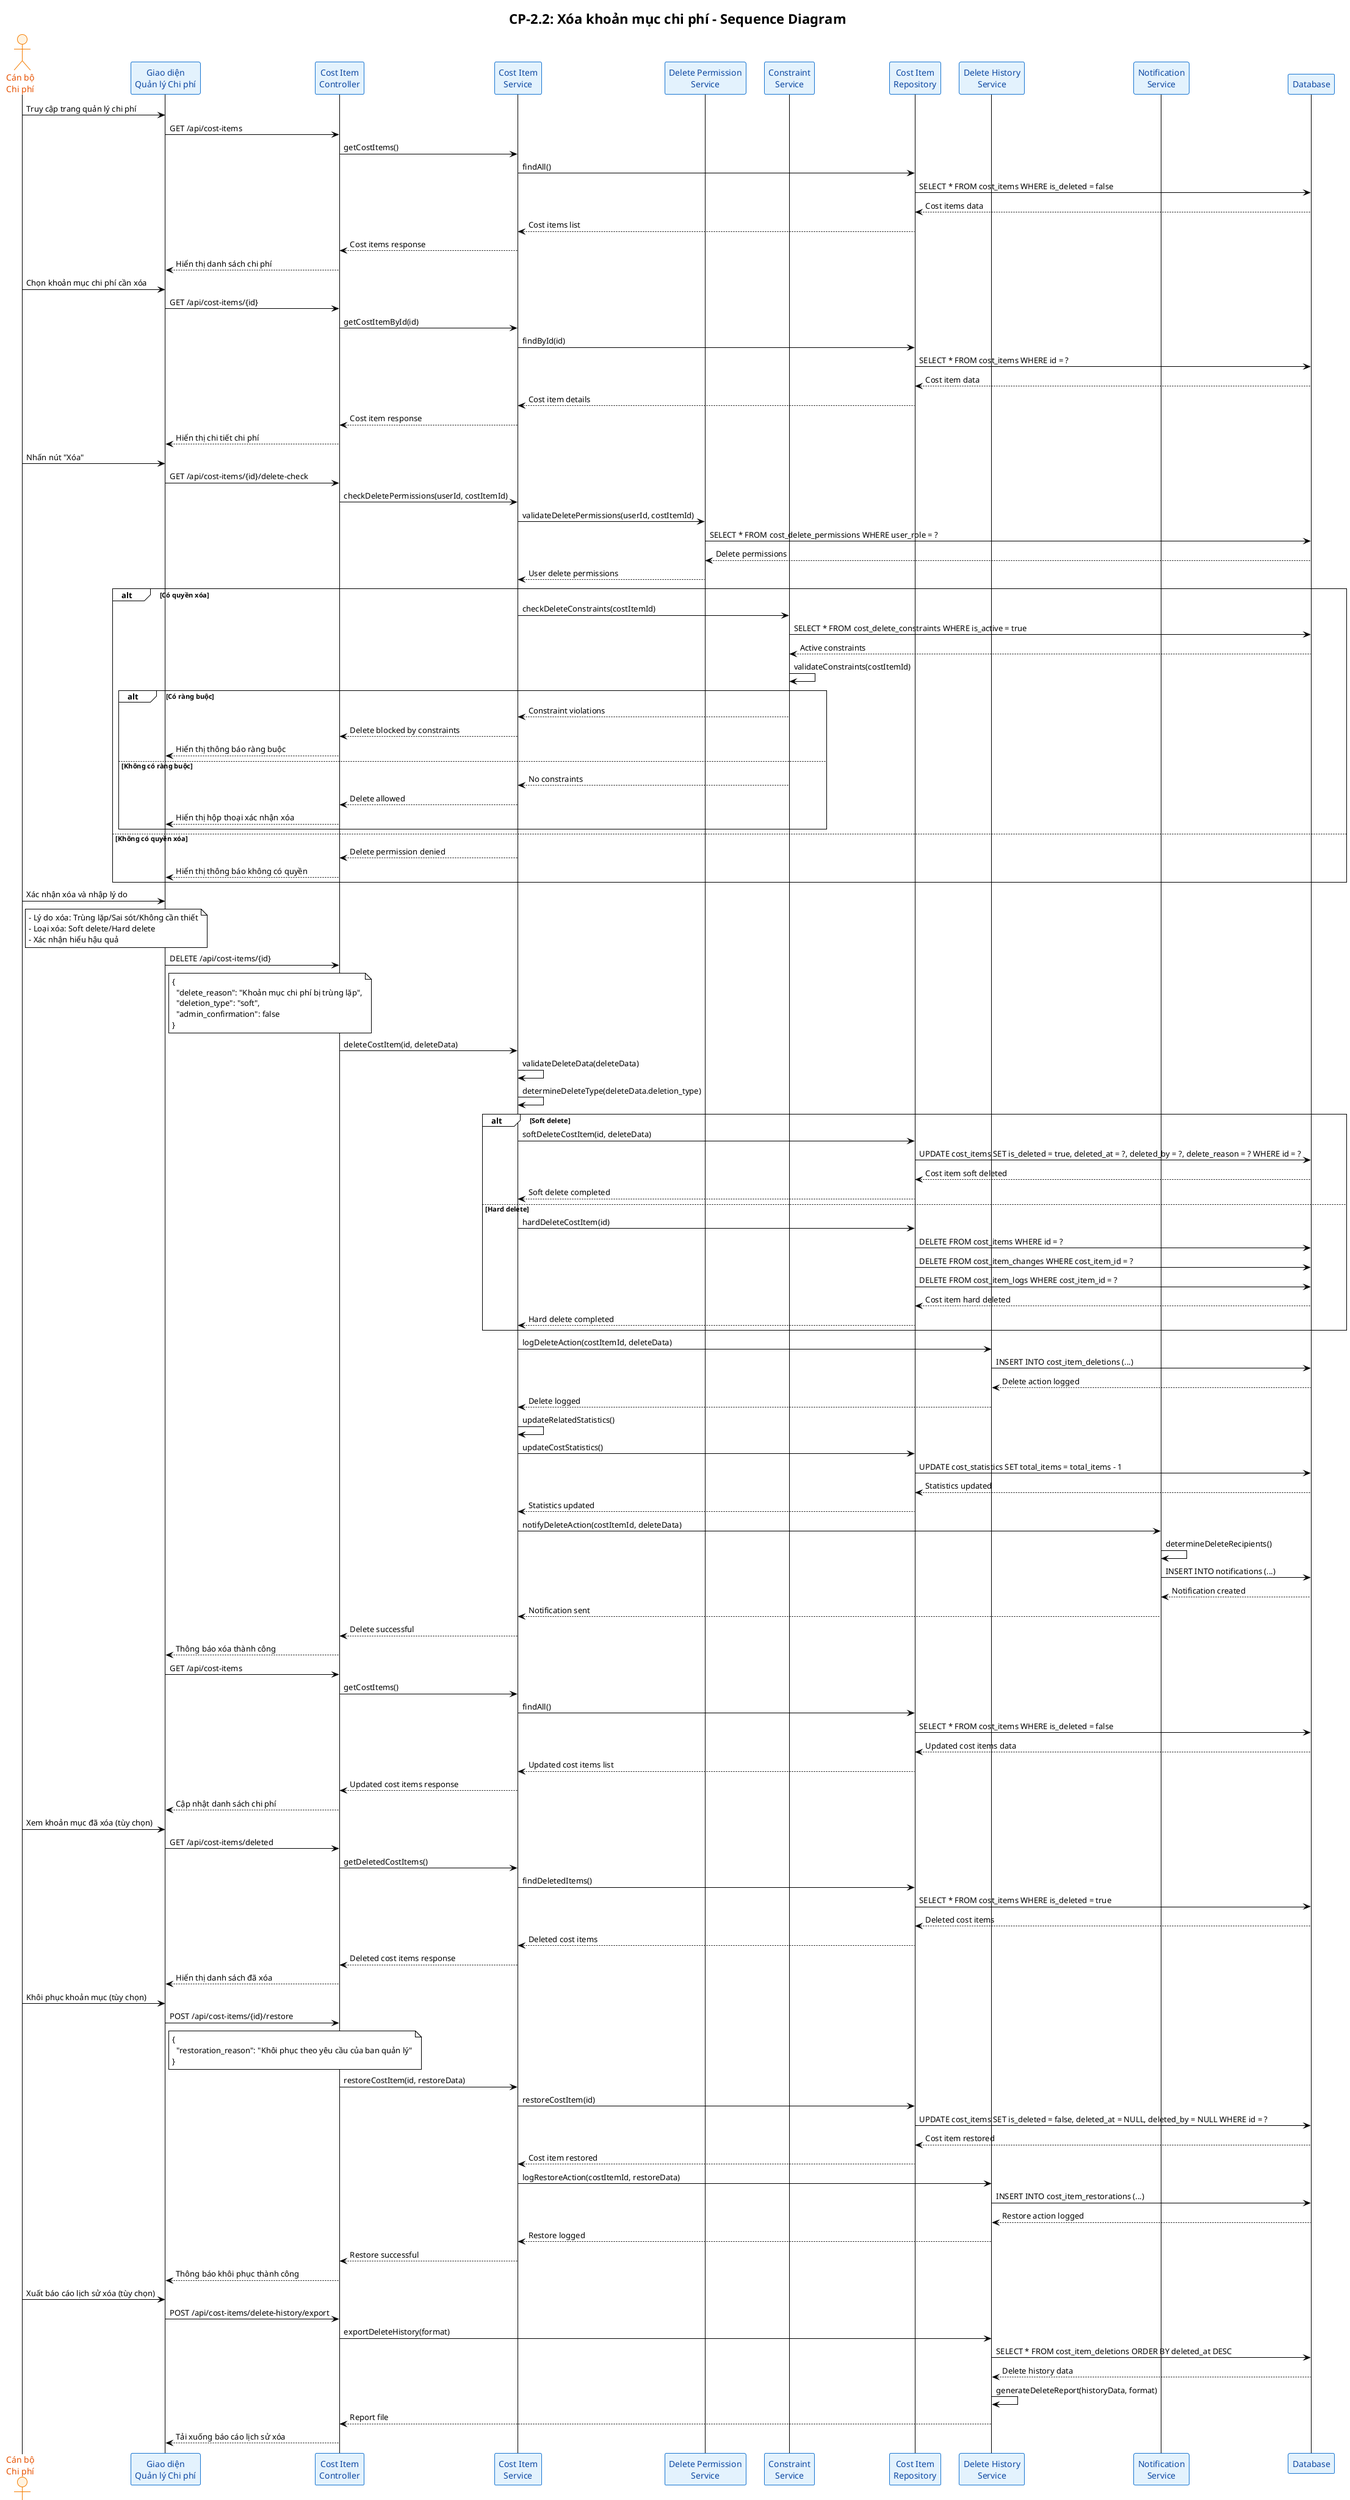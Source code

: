 @startuml CP-2.2 Sequence Diagram
!theme plain
skinparam backgroundColor #FFFFFF
skinparam participant {
  BackgroundColor #E3F2FD
  BorderColor #1976D2
  FontColor #0D47A1
}
skinparam actor {
  BackgroundColor #FFF3E0
  BorderColor #F57C00
  FontColor #E65100
}
skinparam database {
  BackgroundColor #F3E5F5
  BorderColor #7B1FA2
  FontColor #4A148C
}

title CP-2.2: Xóa khoản mục chi phí - Sequence Diagram

actor "Cán bộ\nChi phí" as User
participant "Giao diện\nQuản lý Chi phí" as UI
participant "Cost Item\nController" as Controller
participant "Cost Item\nService" as Service
participant "Delete Permission\nService" as PermissionService
participant "Constraint\nService" as ConstraintService
participant "Cost Item\nRepository" as Repository
participant "Delete History\nService" as HistoryService
participant "Notification\nService" as NotificationService
participant "Database" as DB

User -> UI: Truy cập trang quản lý chi phí
UI -> Controller: GET /api/cost-items
Controller -> Service: getCostItems()
Service -> Repository: findAll()
Repository -> DB: SELECT * FROM cost_items WHERE is_deleted = false
DB --> Repository: Cost items data
Repository --> Service: Cost items list
Service --> Controller: Cost items response
Controller --> UI: Hiển thị danh sách chi phí

User -> UI: Chọn khoản mục chi phí cần xóa
UI -> Controller: GET /api/cost-items/{id}
Controller -> Service: getCostItemById(id)
Service -> Repository: findById(id)
Repository -> DB: SELECT * FROM cost_items WHERE id = ?
DB --> Repository: Cost item data
Repository --> Service: Cost item details
Service --> Controller: Cost item response
Controller --> UI: Hiển thị chi tiết chi phí

User -> UI: Nhấn nút "Xóa"
UI -> Controller: GET /api/cost-items/{id}/delete-check
Controller -> Service: checkDeletePermissions(userId, costItemId)
Service -> PermissionService: validateDeletePermissions(userId, costItemId)
PermissionService -> DB: SELECT * FROM cost_delete_permissions WHERE user_role = ?
DB --> PermissionService: Delete permissions
PermissionService --> Service: User delete permissions

alt Có quyền xóa
  Service -> ConstraintService: checkDeleteConstraints(costItemId)
  ConstraintService -> DB: SELECT * FROM cost_delete_constraints WHERE is_active = true
  DB --> ConstraintService: Active constraints
  ConstraintService -> ConstraintService: validateConstraints(costItemId)
  
  alt Có ràng buộc
    ConstraintService --> Service: Constraint violations
    Service --> Controller: Delete blocked by constraints
    Controller --> UI: Hiển thị thông báo ràng buộc
  else Không có ràng buộc
    ConstraintService --> Service: No constraints
    Service --> Controller: Delete allowed
    Controller --> UI: Hiển thị hộp thoại xác nhận xóa
  end
  
else Không có quyền xóa
  Service --> Controller: Delete permission denied
  Controller --> UI: Hiển thị thông báo không có quyền
end

User -> UI: Xác nhận xóa và nhập lý do
note right of User
  - Lý do xóa: Trùng lặp/Sai sót/Không cần thiết
  - Loại xóa: Soft delete/Hard delete
  - Xác nhận hiểu hậu quả
end note

UI -> Controller: DELETE /api/cost-items/{id}
note right of UI
{
  "delete_reason": "Khoản mục chi phí bị trùng lặp",
  "deletion_type": "soft",
  "admin_confirmation": false
}
end note

Controller -> Service: deleteCostItem(id, deleteData)
Service -> Service: validateDeleteData(deleteData)
Service -> Service: determineDeleteType(deleteData.deletion_type)

alt Soft delete
  Service -> Repository: softDeleteCostItem(id, deleteData)
  Repository -> DB: UPDATE cost_items SET is_deleted = true, deleted_at = ?, deleted_by = ?, delete_reason = ? WHERE id = ?
  DB --> Repository: Cost item soft deleted
  Repository --> Service: Soft delete completed
  
else Hard delete
  Service -> Repository: hardDeleteCostItem(id)
  Repository -> DB: DELETE FROM cost_items WHERE id = ?
  Repository -> DB: DELETE FROM cost_item_changes WHERE cost_item_id = ?
  Repository -> DB: DELETE FROM cost_item_logs WHERE cost_item_id = ?
  DB --> Repository: Cost item hard deleted
  Repository --> Service: Hard delete completed
end

Service -> HistoryService: logDeleteAction(costItemId, deleteData)
HistoryService -> DB: INSERT INTO cost_item_deletions (...)
DB --> HistoryService: Delete action logged
HistoryService --> Service: Delete logged

Service -> Service: updateRelatedStatistics()
Service -> Repository: updateCostStatistics()
Repository -> DB: UPDATE cost_statistics SET total_items = total_items - 1
DB --> Repository: Statistics updated
Repository --> Service: Statistics updated

Service -> NotificationService: notifyDeleteAction(costItemId, deleteData)
NotificationService -> NotificationService: determineDeleteRecipients()
NotificationService -> DB: INSERT INTO notifications (...)
DB --> NotificationService: Notification created
NotificationService --> Service: Notification sent

Service --> Controller: Delete successful
Controller --> UI: Thông báo xóa thành công

UI -> Controller: GET /api/cost-items
Controller -> Service: getCostItems()
Service -> Repository: findAll()
Repository -> DB: SELECT * FROM cost_items WHERE is_deleted = false
DB --> Repository: Updated cost items data
Repository --> Service: Updated cost items list
Service --> Controller: Updated cost items response
Controller --> UI: Cập nhật danh sách chi phí

User -> UI: Xem khoản mục đã xóa (tùy chọn)
UI -> Controller: GET /api/cost-items/deleted
Controller -> Service: getDeletedCostItems()
Service -> Repository: findDeletedItems()
Repository -> DB: SELECT * FROM cost_items WHERE is_deleted = true
DB --> Repository: Deleted cost items
Repository --> Service: Deleted cost items
Service --> Controller: Deleted cost items response
Controller --> UI: Hiển thị danh sách đã xóa

User -> UI: Khôi phục khoản mục (tùy chọn)
UI -> Controller: POST /api/cost-items/{id}/restore
note right of UI
{
  "restoration_reason": "Khôi phục theo yêu cầu của ban quản lý"
}
end note

Controller -> Service: restoreCostItem(id, restoreData)
Service -> Repository: restoreCostItem(id)
Repository -> DB: UPDATE cost_items SET is_deleted = false, deleted_at = NULL, deleted_by = NULL WHERE id = ?
DB --> Repository: Cost item restored
Repository --> Service: Cost item restored

Service -> HistoryService: logRestoreAction(costItemId, restoreData)
HistoryService -> DB: INSERT INTO cost_item_restorations (...)
DB --> HistoryService: Restore action logged
HistoryService --> Service: Restore logged

Service --> Controller: Restore successful
Controller --> UI: Thông báo khôi phục thành công

User -> UI: Xuất báo cáo lịch sử xóa (tùy chọn)
UI -> Controller: POST /api/cost-items/delete-history/export
Controller -> HistoryService: exportDeleteHistory(format)
HistoryService -> DB: SELECT * FROM cost_item_deletions ORDER BY deleted_at DESC
DB --> HistoryService: Delete history data
HistoryService -> HistoryService: generateDeleteReport(historyData, format)
HistoryService --> Controller: Report file
Controller --> UI: Tải xuống báo cáo lịch sử xóa

@enduml
